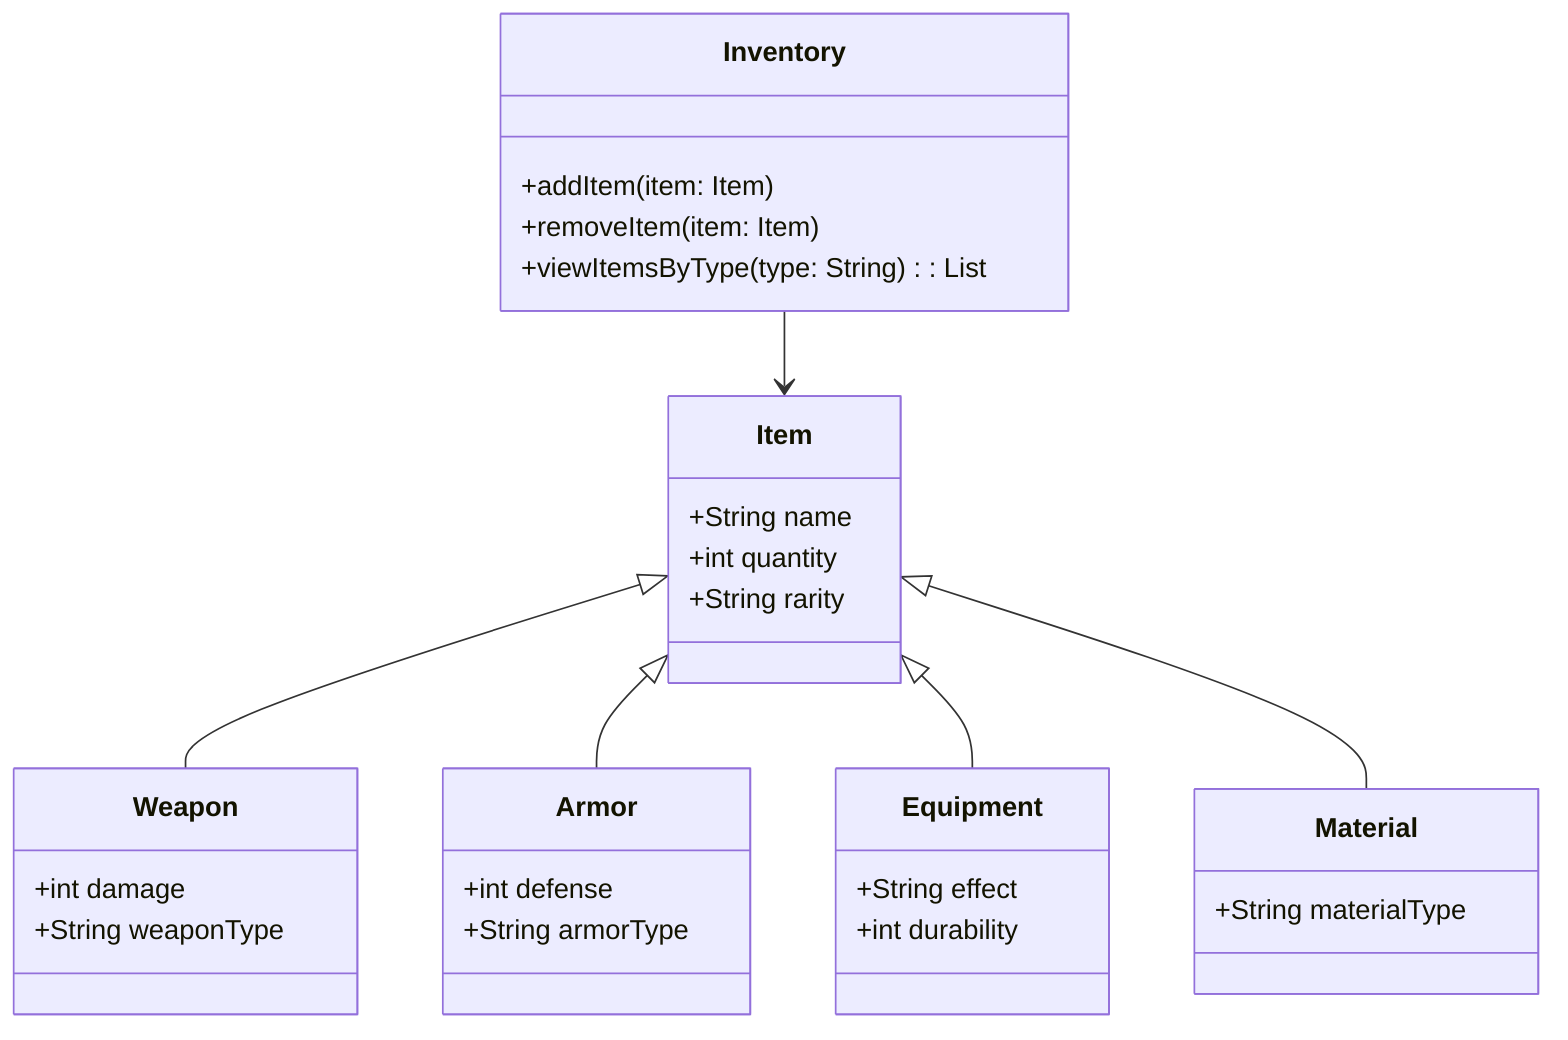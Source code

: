 classDiagram
    class Inventory {
        +addItem(item: Item)
        +removeItem(item: Item)
        +viewItemsByType(type: String) : List
    }

    class Item {
        +String name
        +int quantity
        +String rarity
    }

    class Weapon {
        +int damage
        +String weaponType
    }

    class Armor {
        +int defense
        +String armorType
    }

    class Equipment {
        +String effect
        +int durability
    }

    class Material {
        +String materialType
    }

    Inventory --> Item
    Item <|-- Weapon
    Item <|-- Armor
    Item <|-- Equipment
    Item <|-- Material